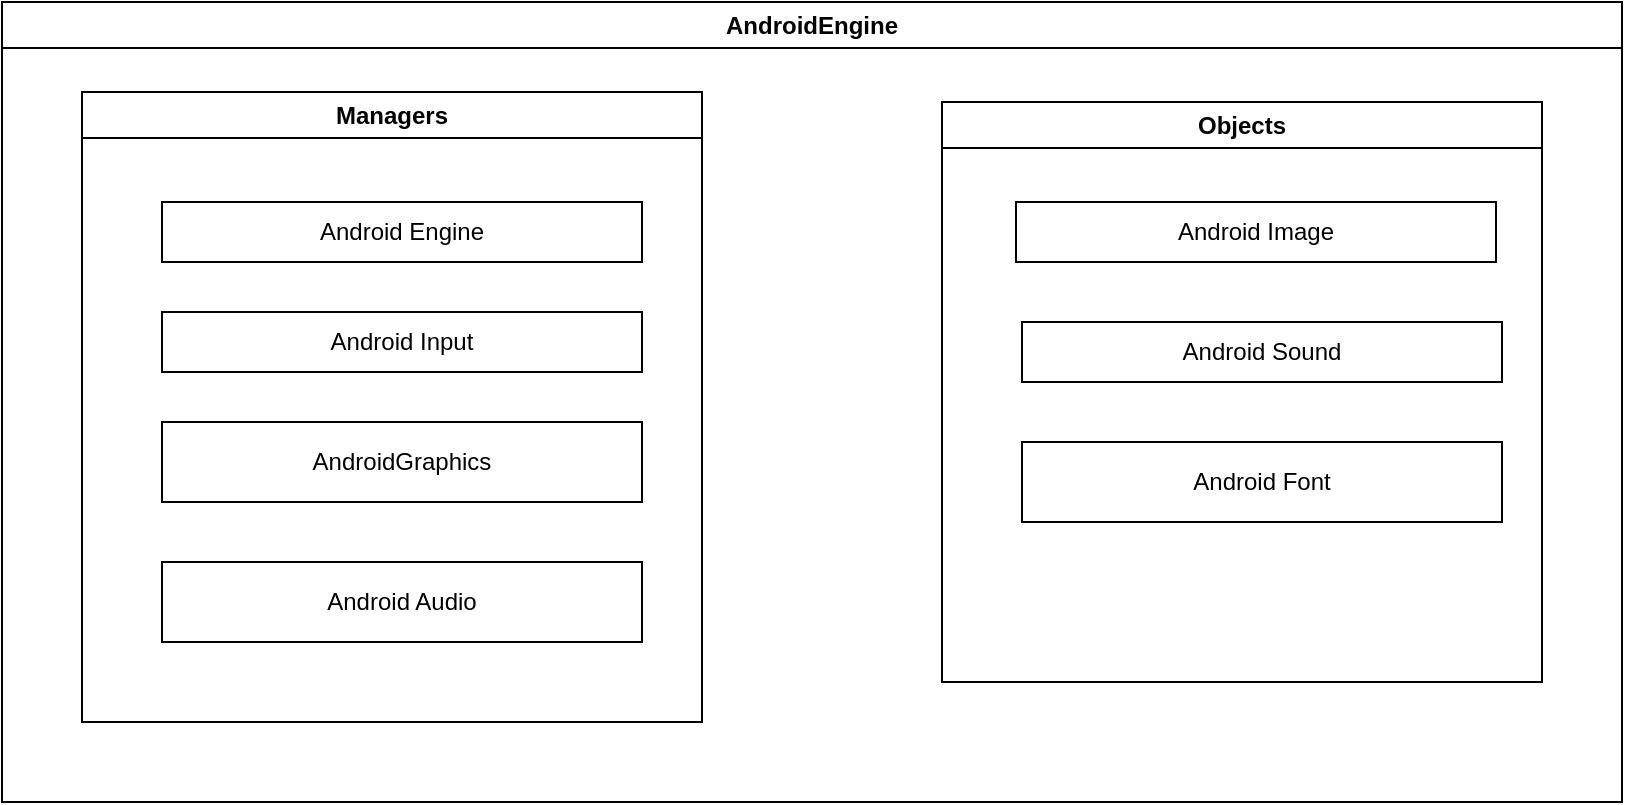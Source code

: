 <mxfile version="20.5.3" type="google"><diagram id="C5RBs43oDa-KdzZeNtuy" name="Page-1"><mxGraphModel grid="1" page="1" gridSize="10" guides="1" tooltips="1" connect="1" arrows="1" fold="1" pageScale="1" pageWidth="827" pageHeight="1169" math="0" shadow="0"><root><mxCell id="WIyWlLk6GJQsqaUBKTNV-0"/><mxCell id="WIyWlLk6GJQsqaUBKTNV-1" parent="WIyWlLk6GJQsqaUBKTNV-0"/><mxCell id="M0haU_cVs0vvVym0ZDuF-16" value="AndroidEngine" style="swimlane;whiteSpace=wrap;html=1;swimlaneLine=1;" vertex="1" parent="WIyWlLk6GJQsqaUBKTNV-1"><mxGeometry x="130" y="-410" width="810" height="400" as="geometry"/></mxCell><mxCell id="M0haU_cVs0vvVym0ZDuF-20" value="Objects" style="swimlane;whiteSpace=wrap;html=1;" vertex="1" parent="M0haU_cVs0vvVym0ZDuF-16"><mxGeometry x="470" y="50" width="300" height="290" as="geometry"/></mxCell><mxCell id="M0haU_cVs0vvVym0ZDuF-90" value="Android Image" style="rounded=0;whiteSpace=wrap;html=1;" vertex="1" parent="M0haU_cVs0vvVym0ZDuF-20"><mxGeometry x="37" y="50" width="240" height="30" as="geometry"/></mxCell><mxCell id="M0haU_cVs0vvVym0ZDuF-92" value="Android Font" style="rounded=0;whiteSpace=wrap;html=1;" vertex="1" parent="M0haU_cVs0vvVym0ZDuF-20"><mxGeometry x="40" y="170" width="240" height="40" as="geometry"/></mxCell><mxCell id="M0haU_cVs0vvVym0ZDuF-94" value="Android Sound" style="rounded=0;whiteSpace=wrap;html=1;" vertex="1" parent="M0haU_cVs0vvVym0ZDuF-20"><mxGeometry x="40" y="110" width="240" height="30" as="geometry"/></mxCell><mxCell id="M0haU_cVs0vvVym0ZDuF-104" value="Managers" style="swimlane;whiteSpace=wrap;html=1;" vertex="1" parent="M0haU_cVs0vvVym0ZDuF-16"><mxGeometry x="40" y="45" width="310" height="315" as="geometry"/></mxCell><mxCell id="M0haU_cVs0vvVym0ZDuF-105" value="Android Engine" style="rounded=0;whiteSpace=wrap;html=1;" vertex="1" parent="M0haU_cVs0vvVym0ZDuF-104"><mxGeometry x="40" y="55" width="240" height="30" as="geometry"/></mxCell><mxCell id="M0haU_cVs0vvVym0ZDuF-106" value="AndroidGraphics" style="rounded=0;whiteSpace=wrap;html=1;" vertex="1" parent="M0haU_cVs0vvVym0ZDuF-104"><mxGeometry x="40" y="165" width="240" height="40" as="geometry"/></mxCell><mxCell id="M0haU_cVs0vvVym0ZDuF-107" value="Android Input" style="rounded=0;whiteSpace=wrap;html=1;" vertex="1" parent="M0haU_cVs0vvVym0ZDuF-104"><mxGeometry x="40" y="110" width="240" height="30" as="geometry"/></mxCell><mxCell id="M0haU_cVs0vvVym0ZDuF-108" value="Android Audio" style="rounded=0;whiteSpace=wrap;html=1;" vertex="1" parent="M0haU_cVs0vvVym0ZDuF-104"><mxGeometry x="40" y="235" width="240" height="40" as="geometry"/></mxCell></root></mxGraphModel></diagram></mxfile>